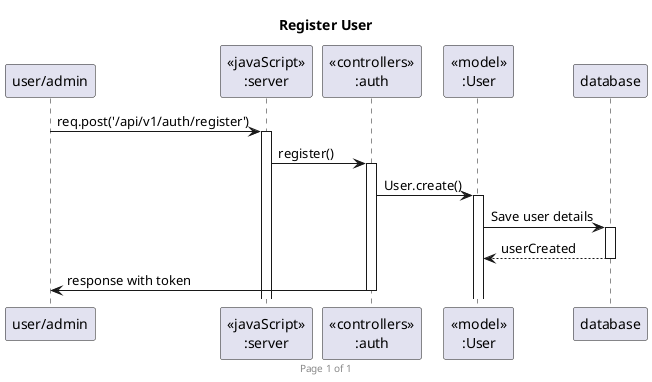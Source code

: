 @startuml Register User

footer Page %page% of %lastpage%
title "Register User"

participant "user/admin" as user
participant "<<javaScript>>\n:server" as server
participant "<<controllers>>\n:auth" as controllerAuth
participant "<<model>>\n:User" as modelUser

' usersends a POST request to register a new user
user->server ++: req.post('/api/v1/auth/register')
server->controllerAuth ++: register()
' Controller creates a new user in the database
controllerAuth -> modelUser ++: User.create()
modelUser -> database ++: Save user details
database --> modelUser --: userCreated
' Controller sends the response with the user data and token
controllerAuth -> user --: response with token

@enduml
